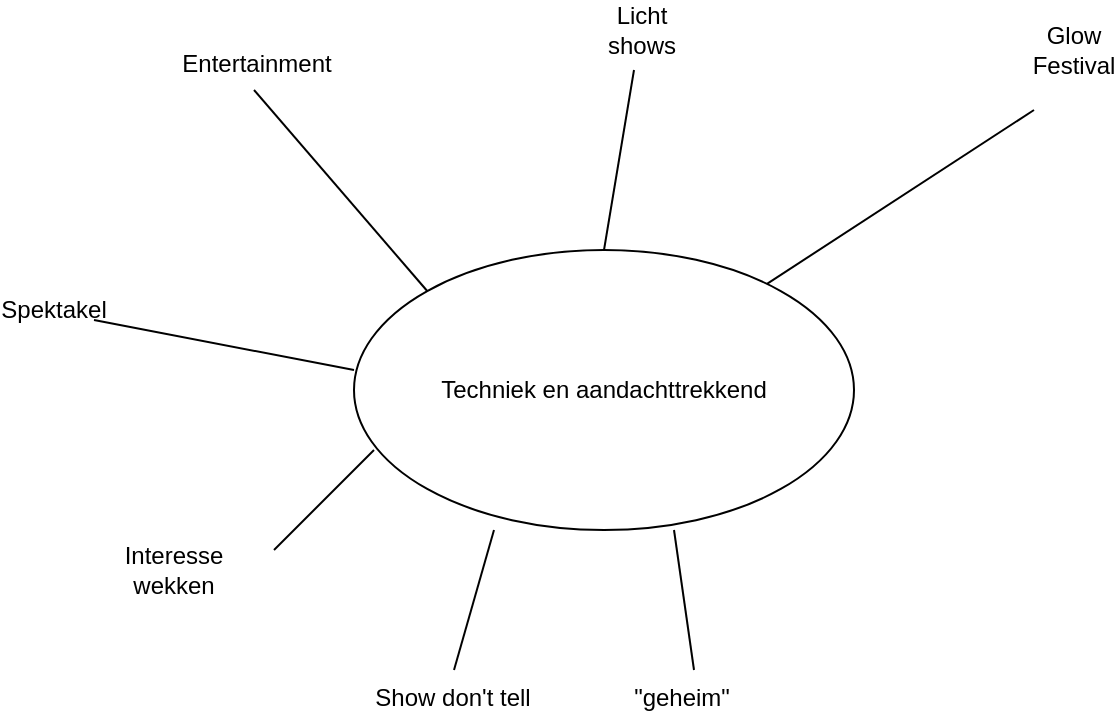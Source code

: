 <mxfile version="12.9.14" type="device"><diagram id="DZmoMj6whzqKhIS4mnnL" name="Page-1"><mxGraphModel dx="946" dy="492" grid="1" gridSize="10" guides="1" tooltips="1" connect="1" arrows="1" fold="1" page="1" pageScale="1" pageWidth="827" pageHeight="1169" math="0" shadow="0"><root><mxCell id="0"/><mxCell id="1" parent="0"/><mxCell id="cLxQFU3drEKima00IDmd-1" value="Techniek en aandachttrekkend" style="ellipse;whiteSpace=wrap;html=1;" vertex="1" parent="1"><mxGeometry x="250" y="170" width="250" height="140" as="geometry"/></mxCell><mxCell id="cLxQFU3drEKima00IDmd-2" value="" style="endArrow=none;html=1;" edge="1" parent="1" source="cLxQFU3drEKima00IDmd-1"><mxGeometry width="50" height="50" relative="1" as="geometry"><mxPoint x="460" y="200" as="sourcePoint"/><mxPoint x="590" y="100" as="targetPoint"/></mxGeometry></mxCell><mxCell id="cLxQFU3drEKima00IDmd-3" value="Glow Festival" style="text;html=1;strokeColor=none;fillColor=none;align=center;verticalAlign=middle;whiteSpace=wrap;rounded=0;" vertex="1" parent="1"><mxGeometry x="590" y="60" width="40" height="20" as="geometry"/></mxCell><mxCell id="cLxQFU3drEKima00IDmd-4" value="Licht shows" style="text;html=1;strokeColor=none;fillColor=none;align=center;verticalAlign=middle;whiteSpace=wrap;rounded=0;" vertex="1" parent="1"><mxGeometry x="374" y="50" width="40" height="20" as="geometry"/></mxCell><mxCell id="cLxQFU3drEKima00IDmd-5" value="" style="endArrow=none;html=1;exitX=0.5;exitY=0;exitDx=0;exitDy=0;" edge="1" parent="1" source="cLxQFU3drEKima00IDmd-1"><mxGeometry width="50" height="50" relative="1" as="geometry"><mxPoint x="370" y="160" as="sourcePoint"/><mxPoint x="390" y="80" as="targetPoint"/></mxGeometry></mxCell><mxCell id="cLxQFU3drEKima00IDmd-7" value="" style="endArrow=none;html=1;exitX=0;exitY=0;exitDx=0;exitDy=0;" edge="1" parent="1" source="cLxQFU3drEKima00IDmd-1"><mxGeometry width="50" height="50" relative="1" as="geometry"><mxPoint x="380" y="210" as="sourcePoint"/><mxPoint x="200" y="90" as="targetPoint"/></mxGeometry></mxCell><mxCell id="cLxQFU3drEKima00IDmd-9" value="Entertainment" style="text;html=1;align=center;verticalAlign=middle;resizable=0;points=[];autosize=1;" vertex="1" parent="1"><mxGeometry x="156" y="67" width="90" height="20" as="geometry"/></mxCell><mxCell id="cLxQFU3drEKima00IDmd-10" value="Spektakel" style="text;html=1;strokeColor=none;fillColor=none;align=center;verticalAlign=middle;whiteSpace=wrap;rounded=0;" vertex="1" parent="1"><mxGeometry x="80" y="190" width="40" height="20" as="geometry"/></mxCell><mxCell id="cLxQFU3drEKima00IDmd-11" value="" style="endArrow=none;html=1;exitX=1;exitY=0.75;exitDx=0;exitDy=0;" edge="1" parent="1" source="cLxQFU3drEKima00IDmd-10"><mxGeometry width="50" height="50" relative="1" as="geometry"><mxPoint x="200" y="280" as="sourcePoint"/><mxPoint x="250" y="230" as="targetPoint"/></mxGeometry></mxCell><mxCell id="cLxQFU3drEKima00IDmd-13" value="" style="endArrow=none;html=1;" edge="1" parent="1"><mxGeometry width="50" height="50" relative="1" as="geometry"><mxPoint x="210" y="320" as="sourcePoint"/><mxPoint x="260" y="270" as="targetPoint"/></mxGeometry></mxCell><mxCell id="cLxQFU3drEKima00IDmd-14" value="Interesse wekken" style="text;html=1;strokeColor=none;fillColor=none;align=center;verticalAlign=middle;whiteSpace=wrap;rounded=0;" vertex="1" parent="1"><mxGeometry x="140" y="320" width="40" height="20" as="geometry"/></mxCell><mxCell id="cLxQFU3drEKima00IDmd-17" value="Show don't tell" style="text;html=1;align=center;verticalAlign=middle;resizable=0;points=[];autosize=1;" vertex="1" parent="1"><mxGeometry x="254" y="384" width="90" height="20" as="geometry"/></mxCell><mxCell id="cLxQFU3drEKima00IDmd-18" value="" style="endArrow=none;html=1;" edge="1" parent="1"><mxGeometry width="50" height="50" relative="1" as="geometry"><mxPoint x="300" y="380" as="sourcePoint"/><mxPoint x="320" y="310" as="targetPoint"/></mxGeometry></mxCell><mxCell id="cLxQFU3drEKima00IDmd-19" value="&quot;geheim&quot;" style="text;html=1;strokeColor=none;fillColor=none;align=center;verticalAlign=middle;whiteSpace=wrap;rounded=0;" vertex="1" parent="1"><mxGeometry x="394" y="384" width="40" height="20" as="geometry"/></mxCell><mxCell id="cLxQFU3drEKima00IDmd-20" value="" style="endArrow=none;html=1;" edge="1" parent="1"><mxGeometry width="50" height="50" relative="1" as="geometry"><mxPoint x="420" y="380" as="sourcePoint"/><mxPoint x="410" y="310" as="targetPoint"/></mxGeometry></mxCell></root></mxGraphModel></diagram></mxfile>